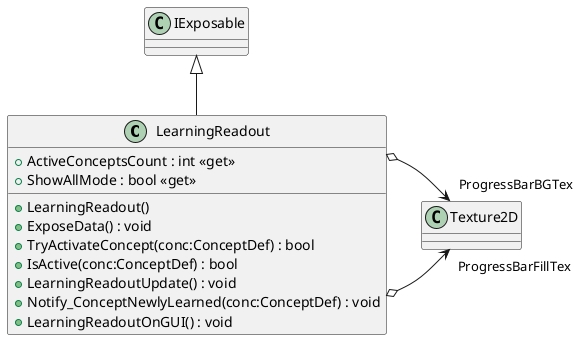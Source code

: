 @startuml
class LearningReadout {
    + ActiveConceptsCount : int <<get>>
    + ShowAllMode : bool <<get>>
    + LearningReadout()
    + ExposeData() : void
    + TryActivateConcept(conc:ConceptDef) : bool
    + IsActive(conc:ConceptDef) : bool
    + LearningReadoutUpdate() : void
    + Notify_ConceptNewlyLearned(conc:ConceptDef) : void
    + LearningReadoutOnGUI() : void
}
IExposable <|-- LearningReadout
LearningReadout o-> "ProgressBarFillTex" Texture2D
LearningReadout o-> "ProgressBarBGTex" Texture2D
@enduml
